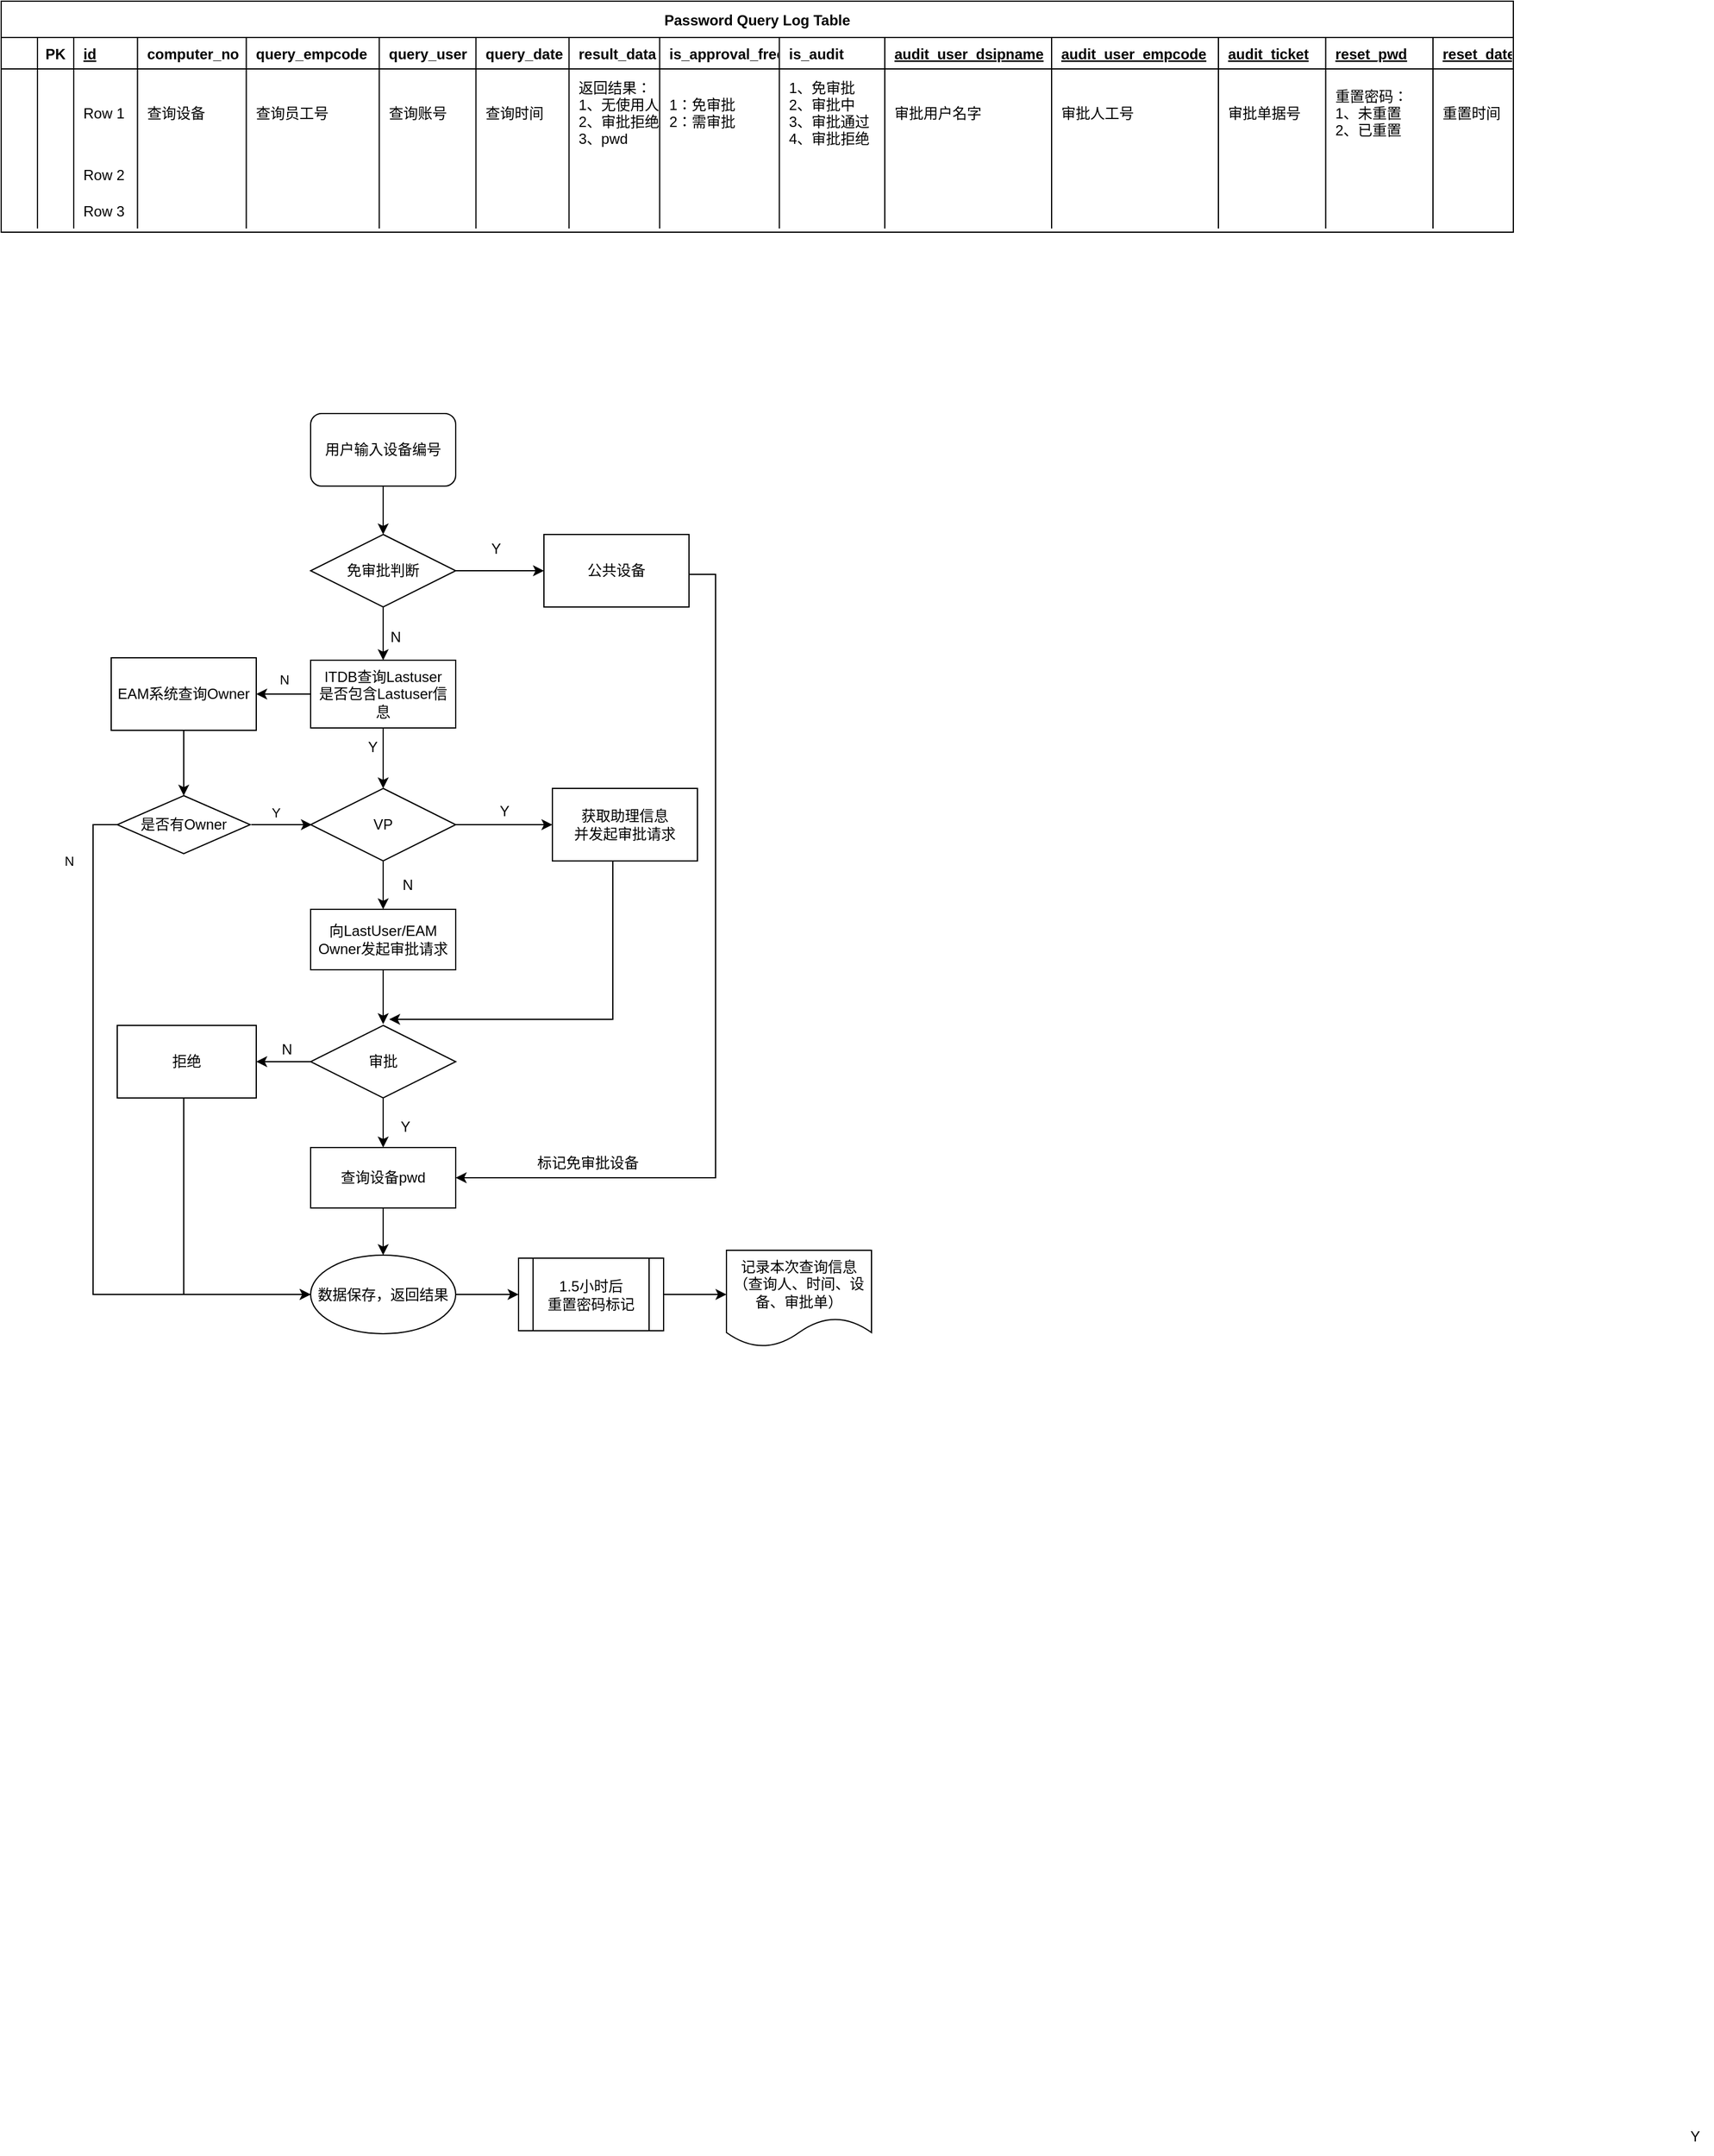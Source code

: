<mxfile version="20.2.2" type="github">
  <diagram id="vbQiUH-Y-CFZcAto1QvN" name="Page-1">
    <mxGraphModel dx="1422" dy="1931" grid="0" gridSize="10" guides="1" tooltips="1" connect="1" arrows="1" fold="1" page="1" pageScale="1" pageWidth="827" pageHeight="1169" math="0" shadow="0">
      <root>
        <mxCell id="0" />
        <mxCell id="1" parent="0" />
        <mxCell id="knBJjmFrqUkN4ZLhKLsM-4" value="" style="edgeStyle=orthogonalEdgeStyle;rounded=0;orthogonalLoop=1;jettySize=auto;html=1;" parent="1" source="knBJjmFrqUkN4ZLhKLsM-1" target="knBJjmFrqUkN4ZLhKLsM-2" edge="1">
          <mxGeometry relative="1" as="geometry" />
        </mxCell>
        <mxCell id="knBJjmFrqUkN4ZLhKLsM-1" value="用户输入设备编号" style="rounded=1;whiteSpace=wrap;html=1;" parent="1" vertex="1">
          <mxGeometry x="280" y="130" width="120" height="60" as="geometry" />
        </mxCell>
        <mxCell id="knBJjmFrqUkN4ZLhKLsM-6" value="" style="edgeStyle=orthogonalEdgeStyle;rounded=0;orthogonalLoop=1;jettySize=auto;html=1;" parent="1" source="knBJjmFrqUkN4ZLhKLsM-2" target="knBJjmFrqUkN4ZLhKLsM-5" edge="1">
          <mxGeometry relative="1" as="geometry" />
        </mxCell>
        <mxCell id="knBJjmFrqUkN4ZLhKLsM-9" value="" style="edgeStyle=orthogonalEdgeStyle;rounded=0;orthogonalLoop=1;jettySize=auto;html=1;" parent="1" source="knBJjmFrqUkN4ZLhKLsM-2" target="knBJjmFrqUkN4ZLhKLsM-8" edge="1">
          <mxGeometry relative="1" as="geometry" />
        </mxCell>
        <mxCell id="knBJjmFrqUkN4ZLhKLsM-2" value="免审批判断" style="rhombus;whiteSpace=wrap;html=1;" parent="1" vertex="1">
          <mxGeometry x="280" y="230" width="120" height="60" as="geometry" />
        </mxCell>
        <mxCell id="knBJjmFrqUkN4ZLhKLsM-42" style="edgeStyle=orthogonalEdgeStyle;rounded=0;orthogonalLoop=1;jettySize=auto;html=1;entryX=1;entryY=0.5;entryDx=0;entryDy=0;" parent="1" source="knBJjmFrqUkN4ZLhKLsM-5" target="knBJjmFrqUkN4ZLhKLsM-25" edge="1">
          <mxGeometry relative="1" as="geometry">
            <mxPoint x="739" y="764" as="targetPoint" />
            <Array as="points">
              <mxPoint x="615" y="263" />
              <mxPoint x="615" y="762" />
            </Array>
          </mxGeometry>
        </mxCell>
        <mxCell id="knBJjmFrqUkN4ZLhKLsM-5" value="公共设备" style="whiteSpace=wrap;html=1;" parent="1" vertex="1">
          <mxGeometry x="473" y="230" width="120" height="60" as="geometry" />
        </mxCell>
        <mxCell id="knBJjmFrqUkN4ZLhKLsM-7" value="Y" style="text;html=1;align=center;verticalAlign=middle;resizable=0;points=[];autosize=1;strokeColor=none;fillColor=none;" parent="1" vertex="1">
          <mxGeometry x="418" y="227" width="30" height="30" as="geometry" />
        </mxCell>
        <object label="" id="knBJjmFrqUkN4ZLhKLsM-47">
          <mxCell style="edgeStyle=orthogonalEdgeStyle;rounded=0;orthogonalLoop=1;jettySize=auto;html=1;" parent="1" source="knBJjmFrqUkN4ZLhKLsM-8" target="knBJjmFrqUkN4ZLhKLsM-46" edge="1">
            <mxGeometry relative="1" as="geometry" />
          </mxCell>
        </object>
        <mxCell id="knBJjmFrqUkN4ZLhKLsM-54" value="N" style="edgeLabel;html=1;align=center;verticalAlign=middle;resizable=0;points=[];" parent="knBJjmFrqUkN4ZLhKLsM-47" vertex="1" connectable="0">
          <mxGeometry x="0.267" y="-2" relative="1" as="geometry">
            <mxPoint x="6" y="-10" as="offset" />
          </mxGeometry>
        </mxCell>
        <mxCell id="knBJjmFrqUkN4ZLhKLsM-49" value="" style="edgeStyle=orthogonalEdgeStyle;rounded=0;orthogonalLoop=1;jettySize=auto;html=1;entryX=0.5;entryY=0;entryDx=0;entryDy=0;" parent="1" source="knBJjmFrqUkN4ZLhKLsM-8" target="knBJjmFrqUkN4ZLhKLsM-11" edge="1">
          <mxGeometry relative="1" as="geometry">
            <mxPoint x="340" y="424" as="targetPoint" />
          </mxGeometry>
        </mxCell>
        <mxCell id="knBJjmFrqUkN4ZLhKLsM-8" value="ITDB查询Lastuser&lt;br&gt;是否包含Lastuser信息" style="whiteSpace=wrap;html=1;" parent="1" vertex="1">
          <mxGeometry x="280" y="334" width="120" height="56" as="geometry" />
        </mxCell>
        <mxCell id="knBJjmFrqUkN4ZLhKLsM-10" value="N" style="text;html=1;align=center;verticalAlign=middle;resizable=0;points=[];autosize=1;strokeColor=none;fillColor=none;" parent="1" vertex="1">
          <mxGeometry x="335" y="300" width="30" height="30" as="geometry" />
        </mxCell>
        <mxCell id="knBJjmFrqUkN4ZLhKLsM-14" value="" style="edgeStyle=orthogonalEdgeStyle;rounded=0;orthogonalLoop=1;jettySize=auto;html=1;" parent="1" source="knBJjmFrqUkN4ZLhKLsM-11" target="knBJjmFrqUkN4ZLhKLsM-13" edge="1">
          <mxGeometry relative="1" as="geometry" />
        </mxCell>
        <mxCell id="knBJjmFrqUkN4ZLhKLsM-17" value="" style="edgeStyle=orthogonalEdgeStyle;rounded=0;orthogonalLoop=1;jettySize=auto;html=1;" parent="1" source="knBJjmFrqUkN4ZLhKLsM-11" target="knBJjmFrqUkN4ZLhKLsM-16" edge="1">
          <mxGeometry relative="1" as="geometry" />
        </mxCell>
        <mxCell id="knBJjmFrqUkN4ZLhKLsM-11" value="VP" style="rhombus;whiteSpace=wrap;html=1;" parent="1" vertex="1">
          <mxGeometry x="280" y="440" width="120" height="60" as="geometry" />
        </mxCell>
        <mxCell id="knBJjmFrqUkN4ZLhKLsM-21" style="edgeStyle=orthogonalEdgeStyle;rounded=0;orthogonalLoop=1;jettySize=auto;html=1;" parent="1" source="knBJjmFrqUkN4ZLhKLsM-13" edge="1">
          <mxGeometry relative="1" as="geometry">
            <mxPoint x="345" y="631" as="targetPoint" />
            <Array as="points">
              <mxPoint x="530" y="631" />
            </Array>
          </mxGeometry>
        </mxCell>
        <mxCell id="knBJjmFrqUkN4ZLhKLsM-13" value="获取助理信息&lt;br&gt;并发起审批请求" style="whiteSpace=wrap;html=1;" parent="1" vertex="1">
          <mxGeometry x="480" y="440" width="120" height="60" as="geometry" />
        </mxCell>
        <mxCell id="knBJjmFrqUkN4ZLhKLsM-15" value="Y" style="text;html=1;align=center;verticalAlign=middle;resizable=0;points=[];autosize=1;strokeColor=none;fillColor=none;" parent="1" vertex="1">
          <mxGeometry x="425" y="444" width="30" height="30" as="geometry" />
        </mxCell>
        <mxCell id="knBJjmFrqUkN4ZLhKLsM-20" value="" style="edgeStyle=orthogonalEdgeStyle;rounded=0;orthogonalLoop=1;jettySize=auto;html=1;" parent="1" source="knBJjmFrqUkN4ZLhKLsM-16" edge="1">
          <mxGeometry relative="1" as="geometry">
            <mxPoint x="340" y="635" as="targetPoint" />
          </mxGeometry>
        </mxCell>
        <mxCell id="knBJjmFrqUkN4ZLhKLsM-16" value="向LastUser/EAM Owner发起审批请求" style="whiteSpace=wrap;html=1;" parent="1" vertex="1">
          <mxGeometry x="280" y="540" width="120" height="50" as="geometry" />
        </mxCell>
        <mxCell id="knBJjmFrqUkN4ZLhKLsM-18" value="N" style="text;html=1;align=center;verticalAlign=middle;resizable=0;points=[];autosize=1;strokeColor=none;fillColor=none;" parent="1" vertex="1">
          <mxGeometry x="345" y="505" width="30" height="30" as="geometry" />
        </mxCell>
        <mxCell id="knBJjmFrqUkN4ZLhKLsM-23" value="" style="edgeStyle=orthogonalEdgeStyle;rounded=0;orthogonalLoop=1;jettySize=auto;html=1;" parent="1" source="knBJjmFrqUkN4ZLhKLsM-19" target="knBJjmFrqUkN4ZLhKLsM-22" edge="1">
          <mxGeometry relative="1" as="geometry" />
        </mxCell>
        <mxCell id="knBJjmFrqUkN4ZLhKLsM-26" value="" style="edgeStyle=orthogonalEdgeStyle;rounded=0;orthogonalLoop=1;jettySize=auto;html=1;" parent="1" source="knBJjmFrqUkN4ZLhKLsM-19" target="knBJjmFrqUkN4ZLhKLsM-25" edge="1">
          <mxGeometry relative="1" as="geometry" />
        </mxCell>
        <mxCell id="knBJjmFrqUkN4ZLhKLsM-19" value="审批" style="rhombus;whiteSpace=wrap;html=1;" parent="1" vertex="1">
          <mxGeometry x="280" y="636" width="120" height="60" as="geometry" />
        </mxCell>
        <mxCell id="knBJjmFrqUkN4ZLhKLsM-34" style="edgeStyle=orthogonalEdgeStyle;rounded=0;orthogonalLoop=1;jettySize=auto;html=1;entryX=0;entryY=0.5;entryDx=0;entryDy=0;" parent="1" source="knBJjmFrqUkN4ZLhKLsM-22" target="knBJjmFrqUkN4ZLhKLsM-29" edge="1">
          <mxGeometry relative="1" as="geometry">
            <Array as="points">
              <mxPoint x="175" y="859" />
            </Array>
          </mxGeometry>
        </mxCell>
        <mxCell id="knBJjmFrqUkN4ZLhKLsM-22" value="拒绝" style="whiteSpace=wrap;html=1;" parent="1" vertex="1">
          <mxGeometry x="120" y="636" width="115" height="60" as="geometry" />
        </mxCell>
        <mxCell id="knBJjmFrqUkN4ZLhKLsM-24" value="N" style="text;html=1;align=center;verticalAlign=middle;resizable=0;points=[];autosize=1;strokeColor=none;fillColor=none;" parent="1" vertex="1">
          <mxGeometry x="245" y="641" width="30" height="30" as="geometry" />
        </mxCell>
        <mxCell id="knBJjmFrqUkN4ZLhKLsM-30" value="" style="edgeStyle=orthogonalEdgeStyle;rounded=0;orthogonalLoop=1;jettySize=auto;html=1;" parent="1" source="knBJjmFrqUkN4ZLhKLsM-25" target="knBJjmFrqUkN4ZLhKLsM-29" edge="1">
          <mxGeometry relative="1" as="geometry" />
        </mxCell>
        <mxCell id="knBJjmFrqUkN4ZLhKLsM-25" value="查询设备pwd" style="whiteSpace=wrap;html=1;" parent="1" vertex="1">
          <mxGeometry x="280" y="737" width="120" height="50" as="geometry" />
        </mxCell>
        <mxCell id="knBJjmFrqUkN4ZLhKLsM-27" value="Y" style="text;html=1;align=center;verticalAlign=middle;resizable=0;points=[];autosize=1;strokeColor=none;fillColor=none;" parent="1" vertex="1">
          <mxGeometry x="1410" y="1540" width="30" height="30" as="geometry" />
        </mxCell>
        <mxCell id="knBJjmFrqUkN4ZLhKLsM-28" value="Y" style="text;html=1;align=center;verticalAlign=middle;resizable=0;points=[];autosize=1;strokeColor=none;fillColor=none;" parent="1" vertex="1">
          <mxGeometry x="343" y="705" width="30" height="30" as="geometry" />
        </mxCell>
        <mxCell id="knBJjmFrqUkN4ZLhKLsM-36" value="" style="edgeStyle=orthogonalEdgeStyle;rounded=0;orthogonalLoop=1;jettySize=auto;html=1;" parent="1" source="knBJjmFrqUkN4ZLhKLsM-29" target="knBJjmFrqUkN4ZLhKLsM-35" edge="1">
          <mxGeometry relative="1" as="geometry" />
        </mxCell>
        <mxCell id="knBJjmFrqUkN4ZLhKLsM-29" value="数据保存，返回结果" style="ellipse;whiteSpace=wrap;html=1;" parent="1" vertex="1">
          <mxGeometry x="280" y="826" width="120" height="65" as="geometry" />
        </mxCell>
        <mxCell id="knBJjmFrqUkN4ZLhKLsM-38" value="" style="edgeStyle=orthogonalEdgeStyle;rounded=0;orthogonalLoop=1;jettySize=auto;html=1;" parent="1" source="knBJjmFrqUkN4ZLhKLsM-35" edge="1">
          <mxGeometry relative="1" as="geometry">
            <mxPoint x="624" y="858.5" as="targetPoint" />
          </mxGeometry>
        </mxCell>
        <mxCell id="knBJjmFrqUkN4ZLhKLsM-35" value="1.5小时后&lt;br&gt;重置密码标记" style="shape=process;whiteSpace=wrap;html=1;backgroundOutline=1;" parent="1" vertex="1">
          <mxGeometry x="452" y="828.5" width="120" height="60" as="geometry" />
        </mxCell>
        <mxCell id="knBJjmFrqUkN4ZLhKLsM-41" value="记录本次查询信息&lt;br&gt;（查询人、时间、设备、审批单）" style="shape=document;whiteSpace=wrap;html=1;boundedLbl=1;" parent="1" vertex="1">
          <mxGeometry x="624" y="822" width="120" height="80" as="geometry" />
        </mxCell>
        <mxCell id="knBJjmFrqUkN4ZLhKLsM-43" value="标记免审批设备" style="text;html=1;align=center;verticalAlign=middle;resizable=0;points=[];autosize=1;strokeColor=none;fillColor=none;" parent="1" vertex="1">
          <mxGeometry x="458" y="737" width="102" height="26" as="geometry" />
        </mxCell>
        <mxCell id="knBJjmFrqUkN4ZLhKLsM-56" value="" style="edgeStyle=orthogonalEdgeStyle;rounded=0;orthogonalLoop=1;jettySize=auto;html=1;" parent="1" source="knBJjmFrqUkN4ZLhKLsM-46" target="knBJjmFrqUkN4ZLhKLsM-55" edge="1">
          <mxGeometry relative="1" as="geometry" />
        </mxCell>
        <mxCell id="knBJjmFrqUkN4ZLhKLsM-46" value="EAM系统查询Owner" style="whiteSpace=wrap;html=1;" parent="1" vertex="1">
          <mxGeometry x="115" y="332" width="120" height="60" as="geometry" />
        </mxCell>
        <mxCell id="knBJjmFrqUkN4ZLhKLsM-50" value="Y" style="text;html=1;align=center;verticalAlign=middle;resizable=0;points=[];autosize=1;strokeColor=none;fillColor=none;" parent="1" vertex="1">
          <mxGeometry x="316" y="391" width="30" height="30" as="geometry" />
        </mxCell>
        <mxCell id="knBJjmFrqUkN4ZLhKLsM-57" value="Y&lt;br&gt;" style="edgeStyle=orthogonalEdgeStyle;rounded=0;orthogonalLoop=1;jettySize=auto;html=1;" parent="1" edge="1">
          <mxGeometry x="-0.2" y="10" relative="1" as="geometry">
            <mxPoint x="231" y="470" as="sourcePoint" />
            <mxPoint x="281" y="470" as="targetPoint" />
            <mxPoint as="offset" />
          </mxGeometry>
        </mxCell>
        <mxCell id="knBJjmFrqUkN4ZLhKLsM-58" style="edgeStyle=orthogonalEdgeStyle;rounded=0;orthogonalLoop=1;jettySize=auto;html=1;entryX=0;entryY=0.5;entryDx=0;entryDy=0;" parent="1" source="knBJjmFrqUkN4ZLhKLsM-55" target="knBJjmFrqUkN4ZLhKLsM-29" edge="1">
          <mxGeometry relative="1" as="geometry">
            <Array as="points">
              <mxPoint x="100" y="470" />
              <mxPoint x="100" y="859" />
            </Array>
          </mxGeometry>
        </mxCell>
        <mxCell id="knBJjmFrqUkN4ZLhKLsM-59" value="N" style="edgeLabel;html=1;align=center;verticalAlign=middle;resizable=0;points=[];" parent="knBJjmFrqUkN4ZLhKLsM-58" vertex="1" connectable="0">
          <mxGeometry x="0.125" y="1" relative="1" as="geometry">
            <mxPoint x="-21" y="-281" as="offset" />
          </mxGeometry>
        </mxCell>
        <mxCell id="knBJjmFrqUkN4ZLhKLsM-55" value="是否有Owner" style="rhombus;whiteSpace=wrap;html=1;" parent="1" vertex="1">
          <mxGeometry x="120" y="446" width="110" height="48" as="geometry" />
        </mxCell>
        <object label="Password Query Log Table" computer_no="编号" placeholders="1" id="2MrhT0dnpiUWP16GjqeY-18">
          <mxCell style="shape=table;startSize=30;container=1;collapsible=1;childLayout=tableLayout;fixedRows=1;rowLines=0;fontStyle=1;align=center;resizeLast=1;" vertex="1" parent="1">
            <mxGeometry x="24" y="-211" width="1251" height="191" as="geometry" />
          </mxCell>
        </object>
        <mxCell id="2MrhT0dnpiUWP16GjqeY-19" value="" style="shape=tableRow;horizontal=0;startSize=0;swimlaneHead=0;swimlaneBody=0;fillColor=none;collapsible=0;dropTarget=0;points=[[0,0.5],[1,0.5]];portConstraint=eastwest;top=0;left=0;right=0;bottom=1;" vertex="1" parent="2MrhT0dnpiUWP16GjqeY-18">
          <mxGeometry y="30" width="1251" height="26" as="geometry" />
        </mxCell>
        <mxCell id="2MrhT0dnpiUWP16GjqeY-31" style="shape=partialRectangle;connectable=0;fillColor=none;top=0;left=0;bottom=0;right=0;fontStyle=1;overflow=hidden;" vertex="1" parent="2MrhT0dnpiUWP16GjqeY-19">
          <mxGeometry width="30" height="26" as="geometry">
            <mxRectangle width="30" height="26" as="alternateBounds" />
          </mxGeometry>
        </mxCell>
        <mxCell id="2MrhT0dnpiUWP16GjqeY-20" value="PK" style="shape=partialRectangle;connectable=0;fillColor=none;top=0;left=0;bottom=0;right=0;fontStyle=1;overflow=hidden;" vertex="1" parent="2MrhT0dnpiUWP16GjqeY-19">
          <mxGeometry x="30" width="30" height="26" as="geometry">
            <mxRectangle width="30" height="26" as="alternateBounds" />
          </mxGeometry>
        </mxCell>
        <mxCell id="2MrhT0dnpiUWP16GjqeY-21" value="id" style="shape=partialRectangle;connectable=0;fillColor=none;top=0;left=0;bottom=0;right=0;align=left;spacingLeft=6;fontStyle=5;overflow=hidden;" vertex="1" parent="2MrhT0dnpiUWP16GjqeY-19">
          <mxGeometry x="60" width="52.75" height="26" as="geometry">
            <mxRectangle width="52.75" height="26" as="alternateBounds" />
          </mxGeometry>
        </mxCell>
        <mxCell id="2MrhT0dnpiUWP16GjqeY-35" value="computer_no" style="shape=partialRectangle;connectable=0;fillColor=none;top=0;left=0;bottom=0;right=0;align=left;spacingLeft=6;fontStyle=1;overflow=hidden;" vertex="1" parent="2MrhT0dnpiUWP16GjqeY-19">
          <mxGeometry x="112.75" width="90" height="26" as="geometry">
            <mxRectangle width="90" height="26" as="alternateBounds" />
          </mxGeometry>
        </mxCell>
        <mxCell id="2MrhT0dnpiUWP16GjqeY-39" value="query_empcode" style="shape=partialRectangle;connectable=0;fillColor=none;top=0;left=0;bottom=0;right=0;align=left;spacingLeft=6;fontStyle=1;overflow=hidden;" vertex="1" parent="2MrhT0dnpiUWP16GjqeY-19">
          <mxGeometry x="202.75" width="110" height="26" as="geometry">
            <mxRectangle width="110" height="26" as="alternateBounds" />
          </mxGeometry>
        </mxCell>
        <mxCell id="2MrhT0dnpiUWP16GjqeY-43" value="query_user" style="shape=partialRectangle;connectable=0;fillColor=none;top=0;left=0;bottom=0;right=0;align=left;spacingLeft=6;fontStyle=1;overflow=hidden;" vertex="1" parent="2MrhT0dnpiUWP16GjqeY-19">
          <mxGeometry x="312.75" width="80" height="26" as="geometry">
            <mxRectangle width="80" height="26" as="alternateBounds" />
          </mxGeometry>
        </mxCell>
        <mxCell id="2MrhT0dnpiUWP16GjqeY-47" value="query_date" style="shape=partialRectangle;connectable=0;fillColor=none;top=0;left=0;bottom=0;right=0;align=left;spacingLeft=6;fontStyle=1;overflow=hidden;" vertex="1" parent="2MrhT0dnpiUWP16GjqeY-19">
          <mxGeometry x="392.75" width="77" height="26" as="geometry">
            <mxRectangle width="77" height="26" as="alternateBounds" />
          </mxGeometry>
        </mxCell>
        <mxCell id="2MrhT0dnpiUWP16GjqeY-55" value="result_data" style="shape=partialRectangle;connectable=0;fillColor=none;top=0;left=0;bottom=0;right=0;align=left;spacingLeft=6;fontStyle=1;overflow=hidden;" vertex="1" parent="2MrhT0dnpiUWP16GjqeY-19">
          <mxGeometry x="469.75" width="75" height="26" as="geometry">
            <mxRectangle width="75" height="26" as="alternateBounds" />
          </mxGeometry>
        </mxCell>
        <mxCell id="2MrhT0dnpiUWP16GjqeY-51" value="is_approval_free" style="shape=partialRectangle;connectable=0;fillColor=none;top=0;left=0;bottom=0;right=0;align=left;spacingLeft=6;fontStyle=1;overflow=hidden;" vertex="1" parent="2MrhT0dnpiUWP16GjqeY-19">
          <mxGeometry x="544.75" width="99" height="26" as="geometry">
            <mxRectangle width="99" height="26" as="alternateBounds" />
          </mxGeometry>
        </mxCell>
        <mxCell id="2MrhT0dnpiUWP16GjqeY-59" value="is_audit" style="shape=partialRectangle;connectable=0;fillColor=none;top=0;left=0;bottom=0;right=0;align=left;spacingLeft=6;fontStyle=1;overflow=hidden;" vertex="1" parent="2MrhT0dnpiUWP16GjqeY-19">
          <mxGeometry x="643.75" width="87.25" height="26" as="geometry">
            <mxRectangle width="87.25" height="26" as="alternateBounds" />
          </mxGeometry>
        </mxCell>
        <mxCell id="2MrhT0dnpiUWP16GjqeY-63" value="audit_user_dsipname" style="shape=partialRectangle;connectable=0;fillColor=none;top=0;left=0;bottom=0;right=0;align=left;spacingLeft=6;fontStyle=5;overflow=hidden;" vertex="1" parent="2MrhT0dnpiUWP16GjqeY-19">
          <mxGeometry x="731" width="138" height="26" as="geometry">
            <mxRectangle width="138" height="26" as="alternateBounds" />
          </mxGeometry>
        </mxCell>
        <mxCell id="2MrhT0dnpiUWP16GjqeY-67" value="audit_user_empcode" style="shape=partialRectangle;connectable=0;fillColor=none;top=0;left=0;bottom=0;right=0;align=left;spacingLeft=6;fontStyle=5;overflow=hidden;" vertex="1" parent="2MrhT0dnpiUWP16GjqeY-19">
          <mxGeometry x="869" width="138" height="26" as="geometry">
            <mxRectangle width="138" height="26" as="alternateBounds" />
          </mxGeometry>
        </mxCell>
        <mxCell id="2MrhT0dnpiUWP16GjqeY-71" value="audit_ticket" style="shape=partialRectangle;connectable=0;fillColor=none;top=0;left=0;bottom=0;right=0;align=left;spacingLeft=6;fontStyle=5;overflow=hidden;" vertex="1" parent="2MrhT0dnpiUWP16GjqeY-19">
          <mxGeometry x="1007" width="88.75" height="26" as="geometry">
            <mxRectangle width="88.75" height="26" as="alternateBounds" />
          </mxGeometry>
        </mxCell>
        <mxCell id="2MrhT0dnpiUWP16GjqeY-75" value="reset_pwd" style="shape=partialRectangle;connectable=0;fillColor=none;top=0;left=0;bottom=0;right=0;align=left;spacingLeft=6;fontStyle=5;overflow=hidden;" vertex="1" parent="2MrhT0dnpiUWP16GjqeY-19">
          <mxGeometry x="1095.75" width="88.75" height="26" as="geometry">
            <mxRectangle width="88.75" height="26" as="alternateBounds" />
          </mxGeometry>
        </mxCell>
        <mxCell id="2MrhT0dnpiUWP16GjqeY-79" value="reset_date" style="shape=partialRectangle;connectable=0;fillColor=none;top=0;left=0;bottom=0;right=0;align=left;spacingLeft=6;fontStyle=5;overflow=hidden;" vertex="1" parent="2MrhT0dnpiUWP16GjqeY-19">
          <mxGeometry x="1184.5" width="66.5" height="26" as="geometry">
            <mxRectangle width="66.5" height="26" as="alternateBounds" />
          </mxGeometry>
        </mxCell>
        <mxCell id="2MrhT0dnpiUWP16GjqeY-22" value="" style="shape=tableRow;horizontal=0;startSize=0;swimlaneHead=0;swimlaneBody=0;fillColor=none;collapsible=0;dropTarget=0;points=[[0,0.5],[1,0.5]];portConstraint=eastwest;top=0;left=0;right=0;bottom=0;" vertex="1" parent="2MrhT0dnpiUWP16GjqeY-18">
          <mxGeometry y="56" width="1251" height="72" as="geometry" />
        </mxCell>
        <mxCell id="2MrhT0dnpiUWP16GjqeY-32" style="shape=partialRectangle;connectable=0;fillColor=none;top=0;left=0;bottom=0;right=0;editable=1;overflow=hidden;" vertex="1" parent="2MrhT0dnpiUWP16GjqeY-22">
          <mxGeometry width="30" height="72" as="geometry">
            <mxRectangle width="30" height="72" as="alternateBounds" />
          </mxGeometry>
        </mxCell>
        <mxCell id="2MrhT0dnpiUWP16GjqeY-23" value="" style="shape=partialRectangle;connectable=0;fillColor=none;top=0;left=0;bottom=0;right=0;editable=1;overflow=hidden;" vertex="1" parent="2MrhT0dnpiUWP16GjqeY-22">
          <mxGeometry x="30" width="30" height="72" as="geometry">
            <mxRectangle width="30" height="72" as="alternateBounds" />
          </mxGeometry>
        </mxCell>
        <mxCell id="2MrhT0dnpiUWP16GjqeY-24" value="Row 1" style="shape=partialRectangle;connectable=0;fillColor=none;top=0;left=0;bottom=0;right=0;align=left;spacingLeft=6;overflow=hidden;" vertex="1" parent="2MrhT0dnpiUWP16GjqeY-22">
          <mxGeometry x="60" width="52.75" height="72" as="geometry">
            <mxRectangle width="52.75" height="72" as="alternateBounds" />
          </mxGeometry>
        </mxCell>
        <mxCell id="2MrhT0dnpiUWP16GjqeY-36" value="查询设备" style="shape=partialRectangle;connectable=0;fillColor=none;top=0;left=0;bottom=0;right=0;align=left;spacingLeft=6;overflow=hidden;" vertex="1" parent="2MrhT0dnpiUWP16GjqeY-22">
          <mxGeometry x="112.75" width="90" height="72" as="geometry">
            <mxRectangle width="90" height="72" as="alternateBounds" />
          </mxGeometry>
        </mxCell>
        <mxCell id="2MrhT0dnpiUWP16GjqeY-40" value="查询员工号        " style="shape=partialRectangle;connectable=0;fillColor=none;top=0;left=0;bottom=0;right=0;align=left;spacingLeft=6;overflow=hidden;" vertex="1" parent="2MrhT0dnpiUWP16GjqeY-22">
          <mxGeometry x="202.75" width="110" height="72" as="geometry">
            <mxRectangle width="110" height="72" as="alternateBounds" />
          </mxGeometry>
        </mxCell>
        <mxCell id="2MrhT0dnpiUWP16GjqeY-44" value="查询账号" style="shape=partialRectangle;connectable=0;fillColor=none;top=0;left=0;bottom=0;right=0;align=left;spacingLeft=6;overflow=hidden;" vertex="1" parent="2MrhT0dnpiUWP16GjqeY-22">
          <mxGeometry x="312.75" width="80" height="72" as="geometry">
            <mxRectangle width="80" height="72" as="alternateBounds" />
          </mxGeometry>
        </mxCell>
        <mxCell id="2MrhT0dnpiUWP16GjqeY-48" value="查询时间" style="shape=partialRectangle;connectable=0;fillColor=none;top=0;left=0;bottom=0;right=0;align=left;spacingLeft=6;overflow=hidden;" vertex="1" parent="2MrhT0dnpiUWP16GjqeY-22">
          <mxGeometry x="392.75" width="77" height="72" as="geometry">
            <mxRectangle width="77" height="72" as="alternateBounds" />
          </mxGeometry>
        </mxCell>
        <mxCell id="2MrhT0dnpiUWP16GjqeY-56" value="返回结果：&#xa;1、无使用人&#xa;2、审批拒绝&#xa;3、pwd" style="shape=partialRectangle;connectable=0;fillColor=none;top=0;left=0;bottom=0;right=0;align=left;spacingLeft=6;overflow=hidden;" vertex="1" parent="2MrhT0dnpiUWP16GjqeY-22">
          <mxGeometry x="469.75" width="75" height="72" as="geometry">
            <mxRectangle width="75" height="72" as="alternateBounds" />
          </mxGeometry>
        </mxCell>
        <mxCell id="2MrhT0dnpiUWP16GjqeY-52" value="1：免审批&#xa;2：需审批" style="shape=partialRectangle;connectable=0;fillColor=none;top=0;left=0;bottom=0;right=0;align=left;spacingLeft=6;overflow=hidden;" vertex="1" parent="2MrhT0dnpiUWP16GjqeY-22">
          <mxGeometry x="544.75" width="99" height="72" as="geometry">
            <mxRectangle width="99" height="72" as="alternateBounds" />
          </mxGeometry>
        </mxCell>
        <mxCell id="2MrhT0dnpiUWP16GjqeY-60" value="1、免审批&#xa;2、审批中&#xa;3、审批通过&#xa;4、审批拒绝" style="shape=partialRectangle;connectable=0;fillColor=none;top=0;left=0;bottom=0;right=0;align=left;spacingLeft=6;overflow=hidden;" vertex="1" parent="2MrhT0dnpiUWP16GjqeY-22">
          <mxGeometry x="643.75" width="87.25" height="72" as="geometry">
            <mxRectangle width="87.25" height="72" as="alternateBounds" />
          </mxGeometry>
        </mxCell>
        <mxCell id="2MrhT0dnpiUWP16GjqeY-64" value="审批用户名字" style="shape=partialRectangle;connectable=0;fillColor=none;top=0;left=0;bottom=0;right=0;align=left;spacingLeft=6;overflow=hidden;" vertex="1" parent="2MrhT0dnpiUWP16GjqeY-22">
          <mxGeometry x="731" width="138" height="72" as="geometry">
            <mxRectangle width="138" height="72" as="alternateBounds" />
          </mxGeometry>
        </mxCell>
        <mxCell id="2MrhT0dnpiUWP16GjqeY-68" value="审批人工号" style="shape=partialRectangle;connectable=0;fillColor=none;top=0;left=0;bottom=0;right=0;align=left;spacingLeft=6;overflow=hidden;" vertex="1" parent="2MrhT0dnpiUWP16GjqeY-22">
          <mxGeometry x="869" width="138" height="72" as="geometry">
            <mxRectangle width="138" height="72" as="alternateBounds" />
          </mxGeometry>
        </mxCell>
        <mxCell id="2MrhT0dnpiUWP16GjqeY-72" value="审批单据号" style="shape=partialRectangle;connectable=0;fillColor=none;top=0;left=0;bottom=0;right=0;align=left;spacingLeft=6;overflow=hidden;" vertex="1" parent="2MrhT0dnpiUWP16GjqeY-22">
          <mxGeometry x="1007" width="88.75" height="72" as="geometry">
            <mxRectangle width="88.75" height="72" as="alternateBounds" />
          </mxGeometry>
        </mxCell>
        <mxCell id="2MrhT0dnpiUWP16GjqeY-76" value="重置密码：&#xa;1、未重置&#xa;2、已重置" style="shape=partialRectangle;connectable=0;fillColor=none;top=0;left=0;bottom=0;right=0;align=left;spacingLeft=6;overflow=hidden;" vertex="1" parent="2MrhT0dnpiUWP16GjqeY-22">
          <mxGeometry x="1095.75" width="88.75" height="72" as="geometry">
            <mxRectangle width="88.75" height="72" as="alternateBounds" />
          </mxGeometry>
        </mxCell>
        <mxCell id="2MrhT0dnpiUWP16GjqeY-80" value="重置时间" style="shape=partialRectangle;connectable=0;fillColor=none;top=0;left=0;bottom=0;right=0;align=left;spacingLeft=6;overflow=hidden;" vertex="1" parent="2MrhT0dnpiUWP16GjqeY-22">
          <mxGeometry x="1184.5" width="66.5" height="72" as="geometry">
            <mxRectangle width="66.5" height="72" as="alternateBounds" />
          </mxGeometry>
        </mxCell>
        <mxCell id="2MrhT0dnpiUWP16GjqeY-25" value="" style="shape=tableRow;horizontal=0;startSize=0;swimlaneHead=0;swimlaneBody=0;fillColor=none;collapsible=0;dropTarget=0;points=[[0,0.5],[1,0.5]];portConstraint=eastwest;top=0;left=0;right=0;bottom=0;" vertex="1" parent="2MrhT0dnpiUWP16GjqeY-18">
          <mxGeometry y="128" width="1251" height="30" as="geometry" />
        </mxCell>
        <mxCell id="2MrhT0dnpiUWP16GjqeY-33" style="shape=partialRectangle;connectable=0;fillColor=none;top=0;left=0;bottom=0;right=0;editable=1;overflow=hidden;" vertex="1" parent="2MrhT0dnpiUWP16GjqeY-25">
          <mxGeometry width="30" height="30" as="geometry">
            <mxRectangle width="30" height="30" as="alternateBounds" />
          </mxGeometry>
        </mxCell>
        <mxCell id="2MrhT0dnpiUWP16GjqeY-26" value="" style="shape=partialRectangle;connectable=0;fillColor=none;top=0;left=0;bottom=0;right=0;editable=1;overflow=hidden;" vertex="1" parent="2MrhT0dnpiUWP16GjqeY-25">
          <mxGeometry x="30" width="30" height="30" as="geometry">
            <mxRectangle width="30" height="30" as="alternateBounds" />
          </mxGeometry>
        </mxCell>
        <mxCell id="2MrhT0dnpiUWP16GjqeY-27" value="Row 2" style="shape=partialRectangle;connectable=0;fillColor=none;top=0;left=0;bottom=0;right=0;align=left;spacingLeft=6;overflow=hidden;" vertex="1" parent="2MrhT0dnpiUWP16GjqeY-25">
          <mxGeometry x="60" width="52.75" height="30" as="geometry">
            <mxRectangle width="52.75" height="30" as="alternateBounds" />
          </mxGeometry>
        </mxCell>
        <mxCell id="2MrhT0dnpiUWP16GjqeY-37" style="shape=partialRectangle;connectable=0;fillColor=none;top=0;left=0;bottom=0;right=0;align=left;spacingLeft=6;overflow=hidden;" vertex="1" parent="2MrhT0dnpiUWP16GjqeY-25">
          <mxGeometry x="112.75" width="90" height="30" as="geometry">
            <mxRectangle width="90" height="30" as="alternateBounds" />
          </mxGeometry>
        </mxCell>
        <mxCell id="2MrhT0dnpiUWP16GjqeY-41" style="shape=partialRectangle;connectable=0;fillColor=none;top=0;left=0;bottom=0;right=0;align=left;spacingLeft=6;overflow=hidden;" vertex="1" parent="2MrhT0dnpiUWP16GjqeY-25">
          <mxGeometry x="202.75" width="110" height="30" as="geometry">
            <mxRectangle width="110" height="30" as="alternateBounds" />
          </mxGeometry>
        </mxCell>
        <mxCell id="2MrhT0dnpiUWP16GjqeY-45" style="shape=partialRectangle;connectable=0;fillColor=none;top=0;left=0;bottom=0;right=0;align=left;spacingLeft=6;overflow=hidden;" vertex="1" parent="2MrhT0dnpiUWP16GjqeY-25">
          <mxGeometry x="312.75" width="80" height="30" as="geometry">
            <mxRectangle width="80" height="30" as="alternateBounds" />
          </mxGeometry>
        </mxCell>
        <mxCell id="2MrhT0dnpiUWP16GjqeY-49" style="shape=partialRectangle;connectable=0;fillColor=none;top=0;left=0;bottom=0;right=0;align=left;spacingLeft=6;overflow=hidden;" vertex="1" parent="2MrhT0dnpiUWP16GjqeY-25">
          <mxGeometry x="392.75" width="77" height="30" as="geometry">
            <mxRectangle width="77" height="30" as="alternateBounds" />
          </mxGeometry>
        </mxCell>
        <mxCell id="2MrhT0dnpiUWP16GjqeY-57" style="shape=partialRectangle;connectable=0;fillColor=none;top=0;left=0;bottom=0;right=0;align=left;spacingLeft=6;overflow=hidden;" vertex="1" parent="2MrhT0dnpiUWP16GjqeY-25">
          <mxGeometry x="469.75" width="75" height="30" as="geometry">
            <mxRectangle width="75" height="30" as="alternateBounds" />
          </mxGeometry>
        </mxCell>
        <mxCell id="2MrhT0dnpiUWP16GjqeY-53" style="shape=partialRectangle;connectable=0;fillColor=none;top=0;left=0;bottom=0;right=0;align=left;spacingLeft=6;overflow=hidden;" vertex="1" parent="2MrhT0dnpiUWP16GjqeY-25">
          <mxGeometry x="544.75" width="99" height="30" as="geometry">
            <mxRectangle width="99" height="30" as="alternateBounds" />
          </mxGeometry>
        </mxCell>
        <mxCell id="2MrhT0dnpiUWP16GjqeY-61" style="shape=partialRectangle;connectable=0;fillColor=none;top=0;left=0;bottom=0;right=0;align=left;spacingLeft=6;overflow=hidden;" vertex="1" parent="2MrhT0dnpiUWP16GjqeY-25">
          <mxGeometry x="643.75" width="87.25" height="30" as="geometry">
            <mxRectangle width="87.25" height="30" as="alternateBounds" />
          </mxGeometry>
        </mxCell>
        <mxCell id="2MrhT0dnpiUWP16GjqeY-65" style="shape=partialRectangle;connectable=0;fillColor=none;top=0;left=0;bottom=0;right=0;align=left;spacingLeft=6;overflow=hidden;" vertex="1" parent="2MrhT0dnpiUWP16GjqeY-25">
          <mxGeometry x="731" width="138" height="30" as="geometry">
            <mxRectangle width="138" height="30" as="alternateBounds" />
          </mxGeometry>
        </mxCell>
        <mxCell id="2MrhT0dnpiUWP16GjqeY-69" style="shape=partialRectangle;connectable=0;fillColor=none;top=0;left=0;bottom=0;right=0;align=left;spacingLeft=6;overflow=hidden;" vertex="1" parent="2MrhT0dnpiUWP16GjqeY-25">
          <mxGeometry x="869" width="138" height="30" as="geometry">
            <mxRectangle width="138" height="30" as="alternateBounds" />
          </mxGeometry>
        </mxCell>
        <mxCell id="2MrhT0dnpiUWP16GjqeY-73" style="shape=partialRectangle;connectable=0;fillColor=none;top=0;left=0;bottom=0;right=0;align=left;spacingLeft=6;overflow=hidden;" vertex="1" parent="2MrhT0dnpiUWP16GjqeY-25">
          <mxGeometry x="1007" width="88.75" height="30" as="geometry">
            <mxRectangle width="88.75" height="30" as="alternateBounds" />
          </mxGeometry>
        </mxCell>
        <mxCell id="2MrhT0dnpiUWP16GjqeY-77" style="shape=partialRectangle;connectable=0;fillColor=none;top=0;left=0;bottom=0;right=0;align=left;spacingLeft=6;overflow=hidden;" vertex="1" parent="2MrhT0dnpiUWP16GjqeY-25">
          <mxGeometry x="1095.75" width="88.75" height="30" as="geometry">
            <mxRectangle width="88.75" height="30" as="alternateBounds" />
          </mxGeometry>
        </mxCell>
        <mxCell id="2MrhT0dnpiUWP16GjqeY-81" style="shape=partialRectangle;connectable=0;fillColor=none;top=0;left=0;bottom=0;right=0;align=left;spacingLeft=6;overflow=hidden;" vertex="1" parent="2MrhT0dnpiUWP16GjqeY-25">
          <mxGeometry x="1184.5" width="66.5" height="30" as="geometry">
            <mxRectangle width="66.5" height="30" as="alternateBounds" />
          </mxGeometry>
        </mxCell>
        <mxCell id="2MrhT0dnpiUWP16GjqeY-28" value="" style="shape=tableRow;horizontal=0;startSize=0;swimlaneHead=0;swimlaneBody=0;fillColor=none;collapsible=0;dropTarget=0;points=[[0,0.5],[1,0.5]];portConstraint=eastwest;top=0;left=0;right=0;bottom=0;" vertex="1" parent="2MrhT0dnpiUWP16GjqeY-18">
          <mxGeometry y="158" width="1251" height="30" as="geometry" />
        </mxCell>
        <mxCell id="2MrhT0dnpiUWP16GjqeY-34" style="shape=partialRectangle;connectable=0;fillColor=none;top=0;left=0;bottom=0;right=0;editable=1;overflow=hidden;" vertex="1" parent="2MrhT0dnpiUWP16GjqeY-28">
          <mxGeometry width="30" height="30" as="geometry">
            <mxRectangle width="30" height="30" as="alternateBounds" />
          </mxGeometry>
        </mxCell>
        <mxCell id="2MrhT0dnpiUWP16GjqeY-29" value="" style="shape=partialRectangle;connectable=0;fillColor=none;top=0;left=0;bottom=0;right=0;editable=1;overflow=hidden;" vertex="1" parent="2MrhT0dnpiUWP16GjqeY-28">
          <mxGeometry x="30" width="30" height="30" as="geometry">
            <mxRectangle width="30" height="30" as="alternateBounds" />
          </mxGeometry>
        </mxCell>
        <mxCell id="2MrhT0dnpiUWP16GjqeY-30" value="Row 3" style="shape=partialRectangle;connectable=0;fillColor=none;top=0;left=0;bottom=0;right=0;align=left;spacingLeft=6;overflow=hidden;" vertex="1" parent="2MrhT0dnpiUWP16GjqeY-28">
          <mxGeometry x="60" width="52.75" height="30" as="geometry">
            <mxRectangle width="52.75" height="30" as="alternateBounds" />
          </mxGeometry>
        </mxCell>
        <mxCell id="2MrhT0dnpiUWP16GjqeY-38" style="shape=partialRectangle;connectable=0;fillColor=none;top=0;left=0;bottom=0;right=0;align=left;spacingLeft=6;overflow=hidden;" vertex="1" parent="2MrhT0dnpiUWP16GjqeY-28">
          <mxGeometry x="112.75" width="90" height="30" as="geometry">
            <mxRectangle width="90" height="30" as="alternateBounds" />
          </mxGeometry>
        </mxCell>
        <mxCell id="2MrhT0dnpiUWP16GjqeY-42" style="shape=partialRectangle;connectable=0;fillColor=none;top=0;left=0;bottom=0;right=0;align=left;spacingLeft=6;overflow=hidden;" vertex="1" parent="2MrhT0dnpiUWP16GjqeY-28">
          <mxGeometry x="202.75" width="110" height="30" as="geometry">
            <mxRectangle width="110" height="30" as="alternateBounds" />
          </mxGeometry>
        </mxCell>
        <mxCell id="2MrhT0dnpiUWP16GjqeY-46" style="shape=partialRectangle;connectable=0;fillColor=none;top=0;left=0;bottom=0;right=0;align=left;spacingLeft=6;overflow=hidden;" vertex="1" parent="2MrhT0dnpiUWP16GjqeY-28">
          <mxGeometry x="312.75" width="80" height="30" as="geometry">
            <mxRectangle width="80" height="30" as="alternateBounds" />
          </mxGeometry>
        </mxCell>
        <mxCell id="2MrhT0dnpiUWP16GjqeY-50" style="shape=partialRectangle;connectable=0;fillColor=none;top=0;left=0;bottom=0;right=0;align=left;spacingLeft=6;overflow=hidden;" vertex="1" parent="2MrhT0dnpiUWP16GjqeY-28">
          <mxGeometry x="392.75" width="77" height="30" as="geometry">
            <mxRectangle width="77" height="30" as="alternateBounds" />
          </mxGeometry>
        </mxCell>
        <mxCell id="2MrhT0dnpiUWP16GjqeY-58" style="shape=partialRectangle;connectable=0;fillColor=none;top=0;left=0;bottom=0;right=0;align=left;spacingLeft=6;overflow=hidden;" vertex="1" parent="2MrhT0dnpiUWP16GjqeY-28">
          <mxGeometry x="469.75" width="75" height="30" as="geometry">
            <mxRectangle width="75" height="30" as="alternateBounds" />
          </mxGeometry>
        </mxCell>
        <mxCell id="2MrhT0dnpiUWP16GjqeY-54" style="shape=partialRectangle;connectable=0;fillColor=none;top=0;left=0;bottom=0;right=0;align=left;spacingLeft=6;overflow=hidden;" vertex="1" parent="2MrhT0dnpiUWP16GjqeY-28">
          <mxGeometry x="544.75" width="99" height="30" as="geometry">
            <mxRectangle width="99" height="30" as="alternateBounds" />
          </mxGeometry>
        </mxCell>
        <mxCell id="2MrhT0dnpiUWP16GjqeY-62" style="shape=partialRectangle;connectable=0;fillColor=none;top=0;left=0;bottom=0;right=0;align=left;spacingLeft=6;overflow=hidden;" vertex="1" parent="2MrhT0dnpiUWP16GjqeY-28">
          <mxGeometry x="643.75" width="87.25" height="30" as="geometry">
            <mxRectangle width="87.25" height="30" as="alternateBounds" />
          </mxGeometry>
        </mxCell>
        <mxCell id="2MrhT0dnpiUWP16GjqeY-66" style="shape=partialRectangle;connectable=0;fillColor=none;top=0;left=0;bottom=0;right=0;align=left;spacingLeft=6;overflow=hidden;" vertex="1" parent="2MrhT0dnpiUWP16GjqeY-28">
          <mxGeometry x="731" width="138" height="30" as="geometry">
            <mxRectangle width="138" height="30" as="alternateBounds" />
          </mxGeometry>
        </mxCell>
        <mxCell id="2MrhT0dnpiUWP16GjqeY-70" style="shape=partialRectangle;connectable=0;fillColor=none;top=0;left=0;bottom=0;right=0;align=left;spacingLeft=6;overflow=hidden;" vertex="1" parent="2MrhT0dnpiUWP16GjqeY-28">
          <mxGeometry x="869" width="138" height="30" as="geometry">
            <mxRectangle width="138" height="30" as="alternateBounds" />
          </mxGeometry>
        </mxCell>
        <mxCell id="2MrhT0dnpiUWP16GjqeY-74" style="shape=partialRectangle;connectable=0;fillColor=none;top=0;left=0;bottom=0;right=0;align=left;spacingLeft=6;overflow=hidden;" vertex="1" parent="2MrhT0dnpiUWP16GjqeY-28">
          <mxGeometry x="1007" width="88.75" height="30" as="geometry">
            <mxRectangle width="88.75" height="30" as="alternateBounds" />
          </mxGeometry>
        </mxCell>
        <mxCell id="2MrhT0dnpiUWP16GjqeY-78" style="shape=partialRectangle;connectable=0;fillColor=none;top=0;left=0;bottom=0;right=0;align=left;spacingLeft=6;overflow=hidden;" vertex="1" parent="2MrhT0dnpiUWP16GjqeY-28">
          <mxGeometry x="1095.75" width="88.75" height="30" as="geometry">
            <mxRectangle width="88.75" height="30" as="alternateBounds" />
          </mxGeometry>
        </mxCell>
        <mxCell id="2MrhT0dnpiUWP16GjqeY-82" style="shape=partialRectangle;connectable=0;fillColor=none;top=0;left=0;bottom=0;right=0;align=left;spacingLeft=6;overflow=hidden;" vertex="1" parent="2MrhT0dnpiUWP16GjqeY-28">
          <mxGeometry x="1184.5" width="66.5" height="30" as="geometry">
            <mxRectangle width="66.5" height="30" as="alternateBounds" />
          </mxGeometry>
        </mxCell>
      </root>
    </mxGraphModel>
  </diagram>
</mxfile>
